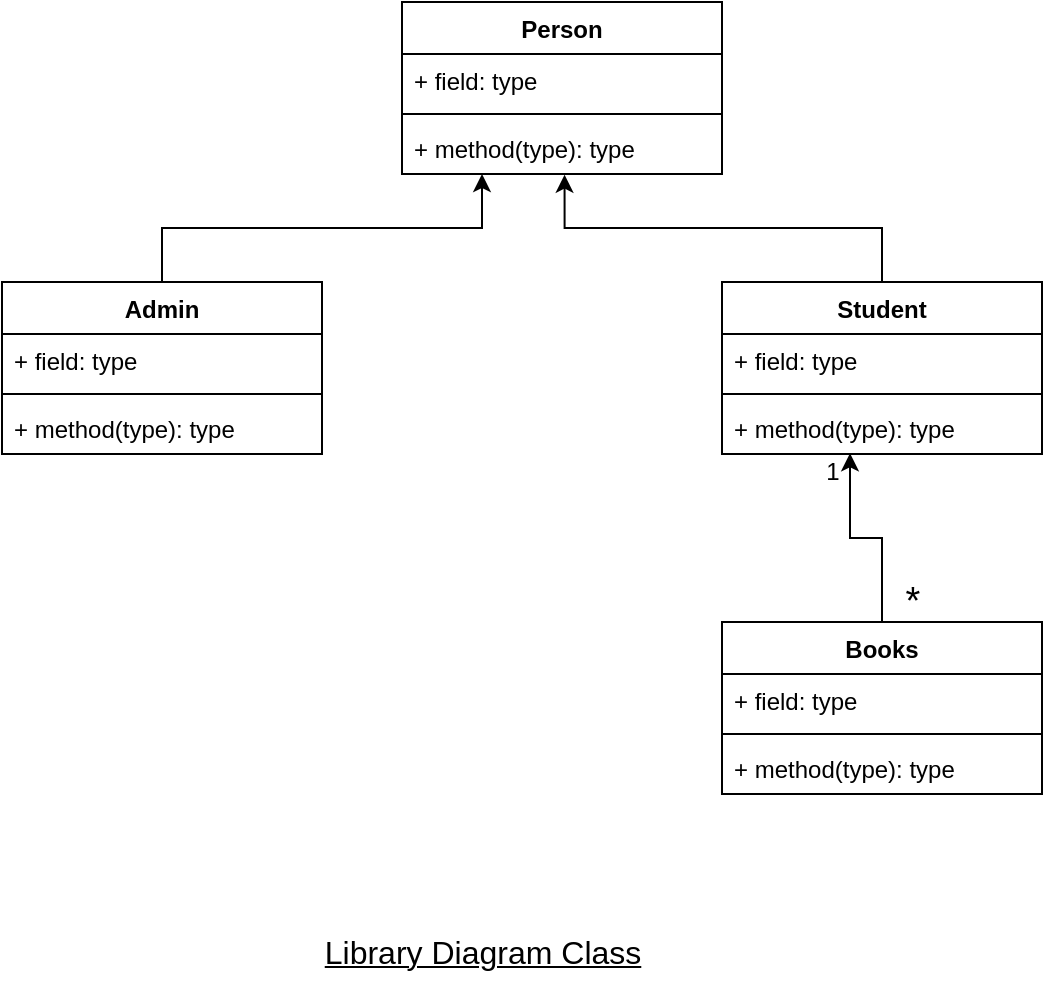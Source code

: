 <mxfile version="26.2.2">
  <diagram name="Page-1" id="2PG_WNYrimANLUA-aQms">
    <mxGraphModel dx="737" dy="477" grid="1" gridSize="10" guides="1" tooltips="1" connect="1" arrows="1" fold="1" page="1" pageScale="1" pageWidth="827" pageHeight="1169" math="0" shadow="0">
      <root>
        <mxCell id="0" />
        <mxCell id="1" parent="0" />
        <mxCell id="2BRpDj7OMNMAtYWQMJKk-1" value="Student" style="swimlane;fontStyle=1;align=center;verticalAlign=top;childLayout=stackLayout;horizontal=1;startSize=26;horizontalStack=0;resizeParent=1;resizeParentMax=0;resizeLast=0;collapsible=1;marginBottom=0;whiteSpace=wrap;html=1;" vertex="1" parent="1">
          <mxGeometry x="460" y="190" width="160" height="86" as="geometry" />
        </mxCell>
        <mxCell id="2BRpDj7OMNMAtYWQMJKk-2" value="+ field: type" style="text;strokeColor=none;fillColor=none;align=left;verticalAlign=top;spacingLeft=4;spacingRight=4;overflow=hidden;rotatable=0;points=[[0,0.5],[1,0.5]];portConstraint=eastwest;whiteSpace=wrap;html=1;" vertex="1" parent="2BRpDj7OMNMAtYWQMJKk-1">
          <mxGeometry y="26" width="160" height="26" as="geometry" />
        </mxCell>
        <mxCell id="2BRpDj7OMNMAtYWQMJKk-3" value="" style="line;strokeWidth=1;fillColor=none;align=left;verticalAlign=middle;spacingTop=-1;spacingLeft=3;spacingRight=3;rotatable=0;labelPosition=right;points=[];portConstraint=eastwest;strokeColor=inherit;" vertex="1" parent="2BRpDj7OMNMAtYWQMJKk-1">
          <mxGeometry y="52" width="160" height="8" as="geometry" />
        </mxCell>
        <mxCell id="2BRpDj7OMNMAtYWQMJKk-4" value="+ method(type): type" style="text;strokeColor=none;fillColor=none;align=left;verticalAlign=top;spacingLeft=4;spacingRight=4;overflow=hidden;rotatable=0;points=[[0,0.5],[1,0.5]];portConstraint=eastwest;whiteSpace=wrap;html=1;" vertex="1" parent="2BRpDj7OMNMAtYWQMJKk-1">
          <mxGeometry y="60" width="160" height="26" as="geometry" />
        </mxCell>
        <mxCell id="2BRpDj7OMNMAtYWQMJKk-5" value="Books" style="swimlane;fontStyle=1;align=center;verticalAlign=top;childLayout=stackLayout;horizontal=1;startSize=26;horizontalStack=0;resizeParent=1;resizeParentMax=0;resizeLast=0;collapsible=1;marginBottom=0;whiteSpace=wrap;html=1;" vertex="1" parent="1">
          <mxGeometry x="460" y="360" width="160" height="86" as="geometry" />
        </mxCell>
        <mxCell id="2BRpDj7OMNMAtYWQMJKk-6" value="+ field: type" style="text;strokeColor=none;fillColor=none;align=left;verticalAlign=top;spacingLeft=4;spacingRight=4;overflow=hidden;rotatable=0;points=[[0,0.5],[1,0.5]];portConstraint=eastwest;whiteSpace=wrap;html=1;" vertex="1" parent="2BRpDj7OMNMAtYWQMJKk-5">
          <mxGeometry y="26" width="160" height="26" as="geometry" />
        </mxCell>
        <mxCell id="2BRpDj7OMNMAtYWQMJKk-7" value="" style="line;strokeWidth=1;fillColor=none;align=left;verticalAlign=middle;spacingTop=-1;spacingLeft=3;spacingRight=3;rotatable=0;labelPosition=right;points=[];portConstraint=eastwest;strokeColor=inherit;" vertex="1" parent="2BRpDj7OMNMAtYWQMJKk-5">
          <mxGeometry y="52" width="160" height="8" as="geometry" />
        </mxCell>
        <mxCell id="2BRpDj7OMNMAtYWQMJKk-8" value="+ method(type): type" style="text;strokeColor=none;fillColor=none;align=left;verticalAlign=top;spacingLeft=4;spacingRight=4;overflow=hidden;rotatable=0;points=[[0,0.5],[1,0.5]];portConstraint=eastwest;whiteSpace=wrap;html=1;" vertex="1" parent="2BRpDj7OMNMAtYWQMJKk-5">
          <mxGeometry y="60" width="160" height="26" as="geometry" />
        </mxCell>
        <mxCell id="2BRpDj7OMNMAtYWQMJKk-27" style="edgeStyle=orthogonalEdgeStyle;rounded=0;orthogonalLoop=1;jettySize=auto;html=1;exitX=0.5;exitY=0;exitDx=0;exitDy=0;entryX=0.25;entryY=1;entryDx=0;entryDy=0;" edge="1" parent="1" source="2BRpDj7OMNMAtYWQMJKk-9" target="2BRpDj7OMNMAtYWQMJKk-23">
          <mxGeometry relative="1" as="geometry">
            <mxPoint x="350" y="140" as="targetPoint" />
          </mxGeometry>
        </mxCell>
        <mxCell id="2BRpDj7OMNMAtYWQMJKk-9" value="Admin" style="swimlane;fontStyle=1;align=center;verticalAlign=top;childLayout=stackLayout;horizontal=1;startSize=26;horizontalStack=0;resizeParent=1;resizeParentMax=0;resizeLast=0;collapsible=1;marginBottom=0;whiteSpace=wrap;html=1;" vertex="1" parent="1">
          <mxGeometry x="100" y="190" width="160" height="86" as="geometry" />
        </mxCell>
        <mxCell id="2BRpDj7OMNMAtYWQMJKk-10" value="+ field: type" style="text;strokeColor=none;fillColor=none;align=left;verticalAlign=top;spacingLeft=4;spacingRight=4;overflow=hidden;rotatable=0;points=[[0,0.5],[1,0.5]];portConstraint=eastwest;whiteSpace=wrap;html=1;" vertex="1" parent="2BRpDj7OMNMAtYWQMJKk-9">
          <mxGeometry y="26" width="160" height="26" as="geometry" />
        </mxCell>
        <mxCell id="2BRpDj7OMNMAtYWQMJKk-11" value="" style="line;strokeWidth=1;fillColor=none;align=left;verticalAlign=middle;spacingTop=-1;spacingLeft=3;spacingRight=3;rotatable=0;labelPosition=right;points=[];portConstraint=eastwest;strokeColor=inherit;" vertex="1" parent="2BRpDj7OMNMAtYWQMJKk-9">
          <mxGeometry y="52" width="160" height="8" as="geometry" />
        </mxCell>
        <mxCell id="2BRpDj7OMNMAtYWQMJKk-12" value="+ method(type): type" style="text;strokeColor=none;fillColor=none;align=left;verticalAlign=top;spacingLeft=4;spacingRight=4;overflow=hidden;rotatable=0;points=[[0,0.5],[1,0.5]];portConstraint=eastwest;whiteSpace=wrap;html=1;" vertex="1" parent="2BRpDj7OMNMAtYWQMJKk-9">
          <mxGeometry y="60" width="160" height="26" as="geometry" />
        </mxCell>
        <mxCell id="2BRpDj7OMNMAtYWQMJKk-23" value="Person" style="swimlane;fontStyle=1;align=center;verticalAlign=top;childLayout=stackLayout;horizontal=1;startSize=26;horizontalStack=0;resizeParent=1;resizeParentMax=0;resizeLast=0;collapsible=1;marginBottom=0;whiteSpace=wrap;html=1;" vertex="1" parent="1">
          <mxGeometry x="300" y="50" width="160" height="86" as="geometry" />
        </mxCell>
        <mxCell id="2BRpDj7OMNMAtYWQMJKk-24" value="+ field: type" style="text;strokeColor=none;fillColor=none;align=left;verticalAlign=top;spacingLeft=4;spacingRight=4;overflow=hidden;rotatable=0;points=[[0,0.5],[1,0.5]];portConstraint=eastwest;whiteSpace=wrap;html=1;" vertex="1" parent="2BRpDj7OMNMAtYWQMJKk-23">
          <mxGeometry y="26" width="160" height="26" as="geometry" />
        </mxCell>
        <mxCell id="2BRpDj7OMNMAtYWQMJKk-25" value="" style="line;strokeWidth=1;fillColor=none;align=left;verticalAlign=middle;spacingTop=-1;spacingLeft=3;spacingRight=3;rotatable=0;labelPosition=right;points=[];portConstraint=eastwest;strokeColor=inherit;" vertex="1" parent="2BRpDj7OMNMAtYWQMJKk-23">
          <mxGeometry y="52" width="160" height="8" as="geometry" />
        </mxCell>
        <mxCell id="2BRpDj7OMNMAtYWQMJKk-26" value="+ method(type): type" style="text;strokeColor=none;fillColor=none;align=left;verticalAlign=top;spacingLeft=4;spacingRight=4;overflow=hidden;rotatable=0;points=[[0,0.5],[1,0.5]];portConstraint=eastwest;whiteSpace=wrap;html=1;" vertex="1" parent="2BRpDj7OMNMAtYWQMJKk-23">
          <mxGeometry y="60" width="160" height="26" as="geometry" />
        </mxCell>
        <mxCell id="2BRpDj7OMNMAtYWQMJKk-28" style="edgeStyle=orthogonalEdgeStyle;rounded=0;orthogonalLoop=1;jettySize=auto;html=1;entryX=0.508;entryY=1.013;entryDx=0;entryDy=0;entryPerimeter=0;" edge="1" parent="1" source="2BRpDj7OMNMAtYWQMJKk-1" target="2BRpDj7OMNMAtYWQMJKk-26">
          <mxGeometry relative="1" as="geometry" />
        </mxCell>
        <mxCell id="2BRpDj7OMNMAtYWQMJKk-29" style="edgeStyle=orthogonalEdgeStyle;rounded=0;orthogonalLoop=1;jettySize=auto;html=1;entryX=0.4;entryY=0.987;entryDx=0;entryDy=0;entryPerimeter=0;" edge="1" parent="1" source="2BRpDj7OMNMAtYWQMJKk-5" target="2BRpDj7OMNMAtYWQMJKk-4">
          <mxGeometry relative="1" as="geometry" />
        </mxCell>
        <mxCell id="2BRpDj7OMNMAtYWQMJKk-30" value="1" style="text;html=1;align=center;verticalAlign=middle;resizable=0;points=[];autosize=1;strokeColor=none;fillColor=none;" vertex="1" parent="1">
          <mxGeometry x="500" y="270" width="30" height="30" as="geometry" />
        </mxCell>
        <mxCell id="2BRpDj7OMNMAtYWQMJKk-31" value="&lt;font style=&quot;font-size: 19px;&quot;&gt;*&lt;/font&gt;" style="text;html=1;align=center;verticalAlign=middle;resizable=0;points=[];autosize=1;strokeColor=none;fillColor=none;" vertex="1" parent="1">
          <mxGeometry x="540" y="330" width="30" height="40" as="geometry" />
        </mxCell>
        <mxCell id="2BRpDj7OMNMAtYWQMJKk-34" value="&lt;u&gt;&lt;font style=&quot;font-size: 16px;&quot;&gt;Library Diagram Class&lt;/font&gt;&lt;/u&gt;" style="text;html=1;align=center;verticalAlign=middle;resizable=0;points=[];autosize=1;strokeColor=none;fillColor=none;" vertex="1" parent="1">
          <mxGeometry x="250" y="510" width="180" height="30" as="geometry" />
        </mxCell>
      </root>
    </mxGraphModel>
  </diagram>
</mxfile>
